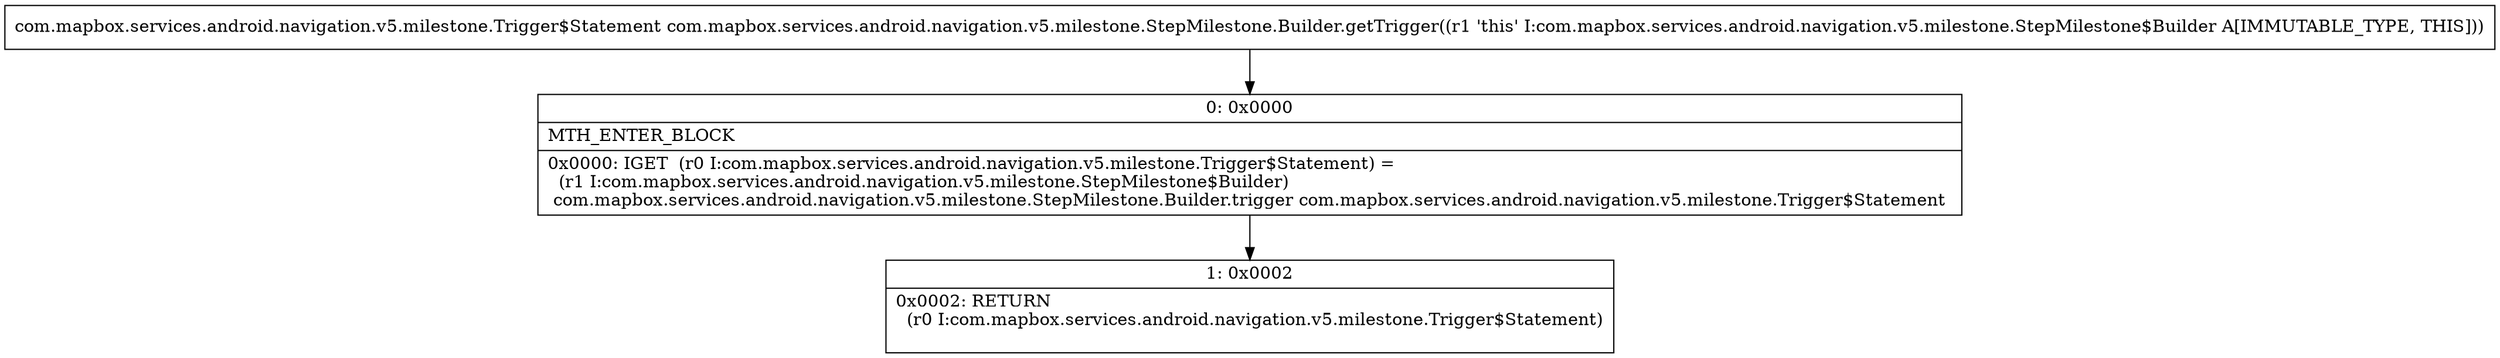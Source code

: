digraph "CFG forcom.mapbox.services.android.navigation.v5.milestone.StepMilestone.Builder.getTrigger()Lcom\/mapbox\/services\/android\/navigation\/v5\/milestone\/Trigger$Statement;" {
Node_0 [shape=record,label="{0\:\ 0x0000|MTH_ENTER_BLOCK\l|0x0000: IGET  (r0 I:com.mapbox.services.android.navigation.v5.milestone.Trigger$Statement) = \l  (r1 I:com.mapbox.services.android.navigation.v5.milestone.StepMilestone$Builder)\l com.mapbox.services.android.navigation.v5.milestone.StepMilestone.Builder.trigger com.mapbox.services.android.navigation.v5.milestone.Trigger$Statement \l}"];
Node_1 [shape=record,label="{1\:\ 0x0002|0x0002: RETURN  \l  (r0 I:com.mapbox.services.android.navigation.v5.milestone.Trigger$Statement)\l \l}"];
MethodNode[shape=record,label="{com.mapbox.services.android.navigation.v5.milestone.Trigger$Statement com.mapbox.services.android.navigation.v5.milestone.StepMilestone.Builder.getTrigger((r1 'this' I:com.mapbox.services.android.navigation.v5.milestone.StepMilestone$Builder A[IMMUTABLE_TYPE, THIS])) }"];
MethodNode -> Node_0;
Node_0 -> Node_1;
}

